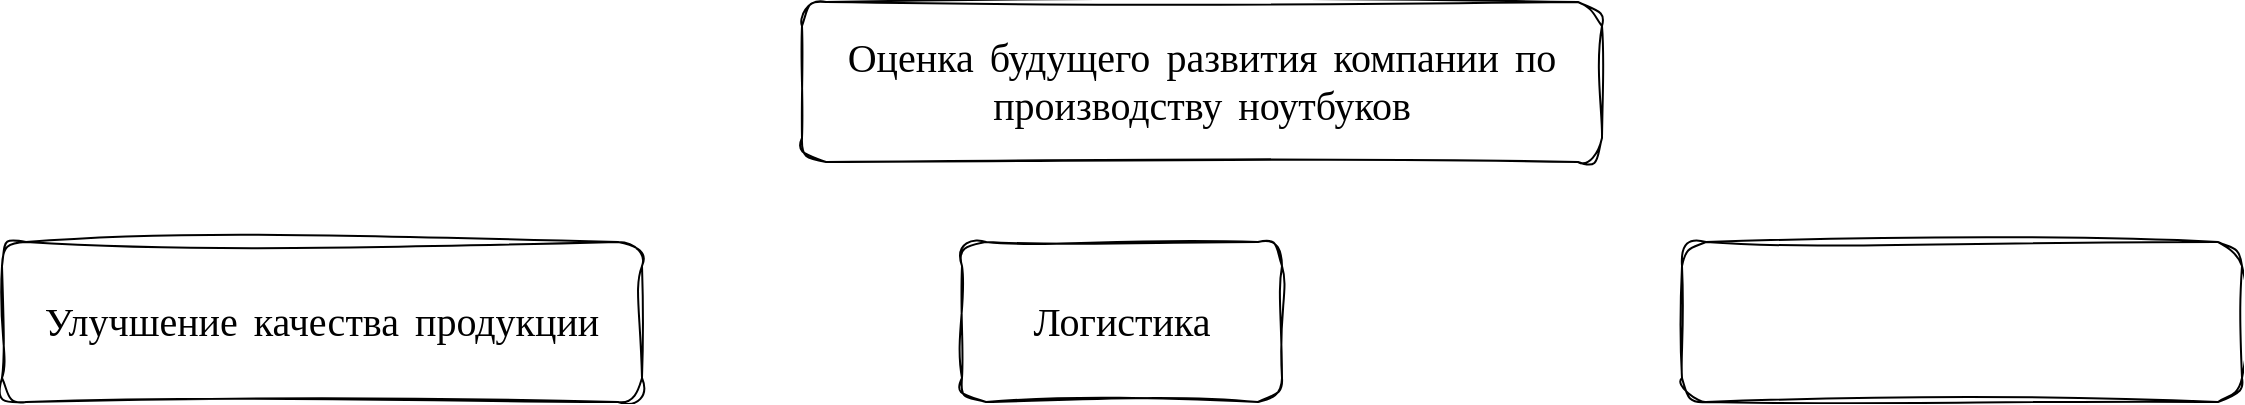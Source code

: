 <mxfile version="21.0.6" type="github">
  <diagram name="Страница 1" id="Hj7WZRHEY6jLmdvMJjMu">
    <mxGraphModel dx="954" dy="648" grid="1" gridSize="10" guides="1" tooltips="1" connect="1" arrows="1" fold="1" page="1" pageScale="1" pageWidth="827" pageHeight="1169" math="0" shadow="0">
      <root>
        <mxCell id="0" />
        <mxCell id="1" parent="0" />
        <mxCell id="U9bLC9-rBYQfSo02jBwW-1" value="Оценка будущего развития компании по производству ноутбуков" style="rounded=1;whiteSpace=wrap;html=1;sketch=1;hachureGap=4;jiggle=2;curveFitting=1;fontFamily=Architects Daughter;fontSource=https%3A%2F%2Ffonts.googleapis.com%2Fcss%3Ffamily%3DArchitects%2BDaughter;fontSize=20;" vertex="1" parent="1">
          <mxGeometry x="440" y="40" width="400" height="80" as="geometry" />
        </mxCell>
        <mxCell id="U9bLC9-rBYQfSo02jBwW-2" value="Улучшение качества продукции" style="rounded=1;whiteSpace=wrap;html=1;sketch=1;hachureGap=4;jiggle=2;curveFitting=1;fontFamily=Architects Daughter;fontSource=https%3A%2F%2Ffonts.googleapis.com%2Fcss%3Ffamily%3DArchitects%2BDaughter;fontSize=20;" vertex="1" parent="1">
          <mxGeometry x="40" y="160" width="320" height="80" as="geometry" />
        </mxCell>
        <mxCell id="U9bLC9-rBYQfSo02jBwW-3" value="Логистика" style="rounded=1;whiteSpace=wrap;html=1;sketch=1;hachureGap=4;jiggle=2;curveFitting=1;fontFamily=Architects Daughter;fontSource=https%3A%2F%2Ffonts.googleapis.com%2Fcss%3Ffamily%3DArchitects%2BDaughter;fontSize=20;" vertex="1" parent="1">
          <mxGeometry x="520" y="160" width="160" height="80" as="geometry" />
        </mxCell>
        <mxCell id="U9bLC9-rBYQfSo02jBwW-4" value="" style="rounded=1;whiteSpace=wrap;html=1;sketch=1;hachureGap=4;jiggle=2;curveFitting=1;fontFamily=Architects Daughter;fontSource=https%3A%2F%2Ffonts.googleapis.com%2Fcss%3Ffamily%3DArchitects%2BDaughter;fontSize=20;" vertex="1" parent="1">
          <mxGeometry x="880" y="160" width="280" height="80" as="geometry" />
        </mxCell>
      </root>
    </mxGraphModel>
  </diagram>
</mxfile>
